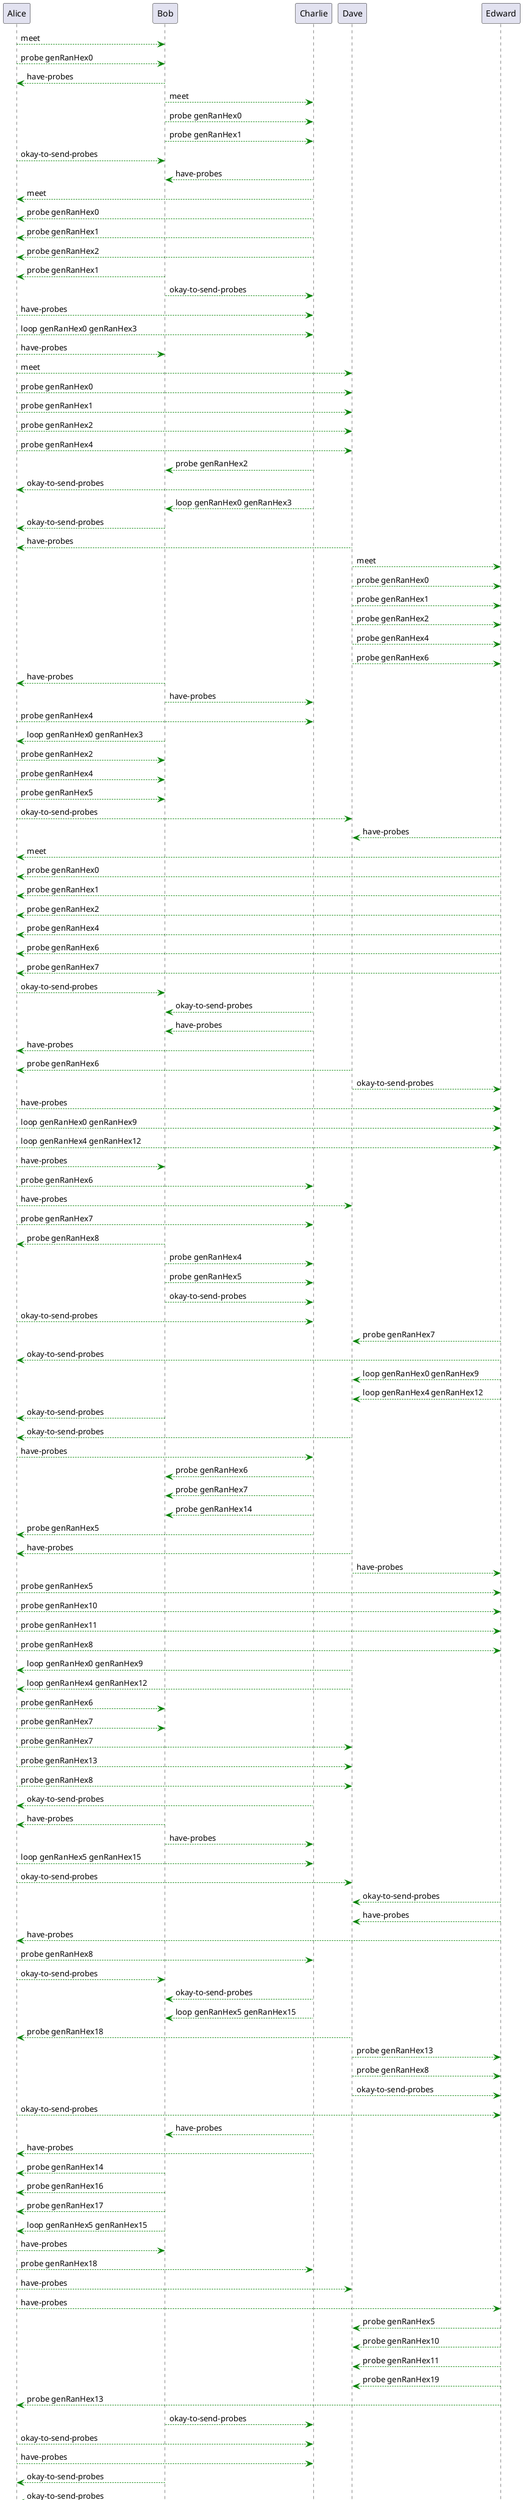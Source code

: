 @startuml
Alice -[#green]-> Bob: meet
Alice -[#green]-> Bob: probe genRanHex0
Bob -[#green]-> Alice: have-probes
Bob -[#green]-> Charlie: meet
Bob -[#green]-> Charlie: probe genRanHex0
Bob -[#green]-> Charlie: probe genRanHex1
Alice -[#green]-> Bob: okay-to-send-probes
Charlie -[#green]-> Bob: have-probes
Charlie -[#green]-> Alice: meet
Charlie -[#green]-> Alice: probe genRanHex0
Charlie -[#green]-> Alice: probe genRanHex1
Charlie -[#green]-> Alice: probe genRanHex2
Bob -[#green]-> Alice: probe genRanHex1
Bob -[#green]-> Charlie: okay-to-send-probes
Alice -[#green]-> Charlie: have-probes
Alice -[#green]-> Charlie: loop genRanHex0 genRanHex3
Alice -[#green]-> Bob: have-probes
Alice -[#green]-> Dave: meet
Alice -[#green]-> Dave: probe genRanHex0
Alice -[#green]-> Dave: probe genRanHex1
Alice -[#green]-> Dave: probe genRanHex2
Alice -[#green]-> Dave: probe genRanHex4
Charlie -[#green]-> Bob: probe genRanHex2
Charlie -[#green]-> Alice: okay-to-send-probes
Charlie -[#green]-> Bob: loop genRanHex0 genRanHex3
Bob -[#green]-> Alice: okay-to-send-probes
Dave -[#green]-> Alice: have-probes
Dave -[#green]-> Edward: meet
Dave -[#green]-> Edward: probe genRanHex0
Dave -[#green]-> Edward: probe genRanHex1
Dave -[#green]-> Edward: probe genRanHex2
Dave -[#green]-> Edward: probe genRanHex4
Dave -[#green]-> Edward: probe genRanHex6
Bob -[#green]-> Alice: have-probes
Bob -[#green]-> Charlie: have-probes
Alice -[#green]-> Charlie: probe genRanHex4
Bob -[#green]-> Alice: loop genRanHex0 genRanHex3
Alice -[#green]-> Bob: probe genRanHex2
Alice -[#green]-> Bob: probe genRanHex4
Alice -[#green]-> Bob: probe genRanHex5
Alice -[#green]-> Dave: okay-to-send-probes
Edward -[#green]-> Dave: have-probes
Edward -[#green]-> Alice: meet
Edward -[#green]-> Alice: probe genRanHex0
Edward -[#green]-> Alice: probe genRanHex1
Edward -[#green]-> Alice: probe genRanHex2
Edward -[#green]-> Alice: probe genRanHex4
Edward -[#green]-> Alice: probe genRanHex6
Edward -[#green]-> Alice: probe genRanHex7
Alice -[#green]-> Bob: okay-to-send-probes
Charlie -[#green]-> Bob: okay-to-send-probes
Charlie -[#green]-> Bob: have-probes
Charlie -[#green]-> Alice: have-probes
Dave -[#green]-> Alice: probe genRanHex6
Dave -[#green]-> Edward: okay-to-send-probes
Alice -[#green]-> Edward: have-probes
Alice -[#green]-> Edward: loop genRanHex0 genRanHex9
Alice -[#green]-> Edward: loop genRanHex4 genRanHex12
Alice -[#green]-> Bob: have-probes
Alice -[#green]-> Charlie: probe genRanHex6
Alice -[#green]-> Dave: have-probes
Alice -[#green]-> Charlie: probe genRanHex7
Bob -[#green]-> Alice: probe genRanHex8
Bob -[#green]-> Charlie: probe genRanHex4
Bob -[#green]-> Charlie: probe genRanHex5
Bob -[#green]-> Charlie: okay-to-send-probes
Alice -[#green]-> Charlie: okay-to-send-probes
Edward -[#green]-> Dave: probe genRanHex7
Edward -[#green]-> Alice: okay-to-send-probes
Edward -[#green]-> Dave: loop genRanHex0 genRanHex9
Edward -[#green]-> Dave: loop genRanHex4 genRanHex12
Bob -[#green]-> Alice: okay-to-send-probes
Dave -[#green]-> Alice: okay-to-send-probes
Alice -[#green]-> Charlie: have-probes
Charlie -[#green]-> Bob: probe genRanHex6
Charlie -[#green]-> Bob: probe genRanHex7
Charlie -[#green]-> Bob: probe genRanHex14
Charlie -[#green]-> Alice: probe genRanHex5
Dave -[#green]-> Alice: have-probes
Dave -[#green]-> Edward: have-probes
Alice -[#green]-> Edward: probe genRanHex5
Alice -[#green]-> Edward: probe genRanHex10
Alice -[#green]-> Edward: probe genRanHex11
Alice -[#green]-> Edward: probe genRanHex8
Dave -[#green]-> Alice: loop genRanHex0 genRanHex9
Dave -[#green]-> Alice: loop genRanHex4 genRanHex12
Alice -[#green]-> Bob: probe genRanHex6
Alice -[#green]-> Bob: probe genRanHex7
Alice -[#green]-> Dave: probe genRanHex7
Alice -[#green]-> Dave: probe genRanHex13
Alice -[#green]-> Dave: probe genRanHex8
Charlie -[#green]-> Alice: okay-to-send-probes
Bob -[#green]-> Alice: have-probes
Bob -[#green]-> Charlie: have-probes
Alice -[#green]-> Charlie: loop genRanHex5 genRanHex15
Alice -[#green]-> Dave: okay-to-send-probes
Edward -[#green]-> Dave: okay-to-send-probes
Edward -[#green]-> Dave: have-probes
Edward -[#green]-> Alice: have-probes
Alice -[#green]-> Charlie: probe genRanHex8
Alice -[#green]-> Bob: okay-to-send-probes
Charlie -[#green]-> Bob: okay-to-send-probes
Charlie -[#green]-> Bob: loop genRanHex5 genRanHex15
Dave -[#green]-> Alice: probe genRanHex18
Dave -[#green]-> Edward: probe genRanHex13
Dave -[#green]-> Edward: probe genRanHex8
Dave -[#green]-> Edward: okay-to-send-probes
Alice -[#green]-> Edward: okay-to-send-probes
Charlie -[#green]-> Bob: have-probes
Charlie -[#green]-> Alice: have-probes
Bob -[#green]-> Alice: probe genRanHex14
Bob -[#green]-> Alice: probe genRanHex16
Bob -[#green]-> Alice: probe genRanHex17
Bob -[#green]-> Alice: loop genRanHex5 genRanHex15
Alice -[#green]-> Bob: have-probes
Alice -[#green]-> Charlie: probe genRanHex18
Alice -[#green]-> Dave: have-probes
Alice -[#green]-> Edward: have-probes
Edward -[#green]-> Dave: probe genRanHex5
Edward -[#green]-> Dave: probe genRanHex10
Edward -[#green]-> Dave: probe genRanHex11
Edward -[#green]-> Dave: probe genRanHex19
Edward -[#green]-> Alice: probe genRanHex13
Bob -[#green]-> Charlie: okay-to-send-probes
Alice -[#green]-> Charlie: okay-to-send-probes
Alice -[#green]-> Charlie: have-probes
Bob -[#green]-> Alice: okay-to-send-probes
Dave -[#green]-> Alice: okay-to-send-probes
Edward -[#green]-> Alice: okay-to-send-probes
Dave -[#green]-> Alice: have-probes
Dave -[#green]-> Edward: have-probes
Alice -[#green]-> Edward: loop genRanHex13 genRanHex20
Charlie -[#green]-> Bob: probe genRanHex8
Charlie -[#green]-> Bob: probe genRanHex18
Charlie -[#green]-> Alice: okay-to-send-probes
Alice -[#green]-> Bob: probe genRanHex18
Alice -[#green]-> Dave: probe genRanHex14
Alice -[#green]-> Dave: probe genRanHex16
Alice -[#green]-> Dave: probe genRanHex17
Alice -[#green]-> Edward: probe genRanHex18
Alice -[#green]-> Edward: probe genRanHex14
Alice -[#green]-> Edward: probe genRanHex16
Alice -[#green]-> Edward: probe genRanHex17
Alice -[#green]-> Dave: okay-to-send-probes
Edward -[#green]-> Dave: okay-to-send-probes
Edward -[#green]-> Dave: loop genRanHex13 genRanHex20
Bob -[#green]-> Charlie: loop genRanHex8 genRanHex21
Bob -[#green]-> Alice: have-probes
Bob -[#green]-> Charlie: have-probes
Alice -[#green]-> Charlie: probe genRanHex14
Alice -[#green]-> Charlie: probe genRanHex16
Alice -[#green]-> Charlie: probe genRanHex17
Edward -[#green]-> Dave: have-probes
Edward -[#green]-> Alice: have-probes
Dave -[#green]-> Alice: probe genRanHex5
Dave -[#green]-> Alice: probe genRanHex10
Dave -[#green]-> Alice: probe genRanHex11
Dave -[#green]-> Alice: probe genRanHex19
Dave -[#green]-> Edward: probe genRanHex14
Dave -[#green]-> Edward: probe genRanHex16
Dave -[#green]-> Edward: probe genRanHex17
Dave -[#green]-> Alice: loop genRanHex13 genRanHex20
Charlie -[#green]-> Alice: loop genRanHex8 genRanHex21
Alice -[#green]-> Bob: okay-to-send-probes
Charlie -[#green]-> Bob: okay-to-send-probes
Charlie -[#green]-> Alice: loop genRanHex14 genRanHex23
Charlie -[#green]-> Bob: have-probes
Charlie -[#green]-> Alice: have-probes
Dave -[#green]-> Edward: okay-to-send-probes
Alice -[#green]-> Edward: okay-to-send-probes
Alice -[#green]-> Dave: loop genRanHex5 genRanHex24
Alice -[#green]-> Dave: loop genRanHex10 genRanHex25
Alice -[#green]-> Dave: loop genRanHex11 genRanHex26
Alice -[#green]-> Bob: have-probes
Alice -[#green]-> Charlie: probe genRanHex19
Alice -[#green]-> Dave: have-probes
Alice -[#green]-> Edward: have-probes
Alice -[#green]-> Bob: loop genRanHex8 genRanHex21
Bob -[#green]-> Alice: probe genRanHex22
Alice -[#green]-> Bob: loop genRanHex14 genRanHex23
Bob -[#green]-> Charlie: okay-to-send-probes
Alice -[#green]-> Charlie: okay-to-send-probes
Edward -[#green]-> Dave: probe genRanHex18
Edward -[#green]-> Dave: probe genRanHex27
Edward -[#green]-> Dave: probe genRanHex28
Edward -[#green]-> Dave: probe genRanHex29
Dave -[#green]-> Edward: loop genRanHex5 genRanHex24
Dave -[#green]-> Edward: loop genRanHex10 genRanHex25
Dave -[#green]-> Edward: loop genRanHex11 genRanHex26
Bob -[#green]-> Alice: okay-to-send-probes
Dave -[#green]-> Alice: okay-to-send-probes
Edward -[#green]-> Alice: okay-to-send-probes
Alice -[#green]-> Charlie: have-probes
Bob -[#green]-> Charlie: loop genRanHex14 genRanHex23
Charlie -[#green]-> Bob: probe genRanHex16
Charlie -[#green]-> Bob: probe genRanHex17
Charlie -[#green]-> Bob: probe genRanHex19
Dave -[#green]-> Edward: loop genRanHex18 genRanHex30
Dave -[#green]-> Alice: have-probes
Dave -[#green]-> Edward: have-probes
Edward -[#green]-> Alice: loop genRanHex5 genRanHex24
Edward -[#green]-> Alice: loop genRanHex10 genRanHex25
Edward -[#green]-> Alice: loop genRanHex11 genRanHex26
Alice -[#green]-> Bob: probe genRanHex19
Alice -[#green]-> Dave: probe genRanHex22
Alice -[#green]-> Edward: probe genRanHex19
Alice -[#green]-> Edward: probe genRanHex22
Charlie -[#green]-> Alice: okay-to-send-probes
Bob -[#green]-> Charlie: loop genRanHex16 genRanHex31
Bob -[#green]-> Charlie: loop genRanHex17 genRanHex32
Bob -[#green]-> Alice: have-probes
Bob -[#green]-> Charlie: have-probes
Edward -[#green]-> Alice: loop genRanHex18 genRanHex30
Alice -[#green]-> Dave: okay-to-send-probes
Edward -[#green]-> Dave: okay-to-send-probes
Edward -[#green]-> Alice: loop genRanHex19 genRanHex34
Edward -[#green]-> Dave: have-probes
Edward -[#green]-> Alice: have-probes
Alice -[#green]-> Charlie: probe genRanHex22
Charlie -[#green]-> Alice: loop genRanHex16 genRanHex31
Charlie -[#green]-> Alice: loop genRanHex17 genRanHex32
Alice -[#green]-> Bob: okay-to-send-probes
Charlie -[#green]-> Bob: okay-to-send-probes
Alice -[#green]-> Dave: loop genRanHex18 genRanHex30
Dave -[#green]-> Alice: probe genRanHex27
Dave -[#green]-> Alice: probe genRanHex28
Dave -[#green]-> Alice: probe genRanHex29
Dave -[#green]-> Edward: probe genRanHex22
Alice -[#green]-> Dave: loop genRanHex19 genRanHex34
Dave -[#green]-> Edward: okay-to-send-probes
Alice -[#green]-> Edward: okay-to-send-probes
Charlie -[#green]-> Bob: have-probes
Charlie -[#green]-> Alice: have-probes
Alice -[#green]-> Bob: loop genRanHex16 genRanHex31
Alice -[#green]-> Bob: loop genRanHex17 genRanHex32
Bob -[#green]-> Alice: probe genRanHex33
Alice -[#green]-> Bob: have-probes
Alice -[#green]-> Charlie: probe genRanHex27
Alice -[#green]-> Dave: have-probes
Alice -[#green]-> Edward: have-probes
Alice -[#green]-> Charlie: probe genRanHex28
Alice -[#green]-> Charlie: probe genRanHex29
Dave -[#green]-> Edward: loop genRanHex19 genRanHex34
Edward -[#green]-> Dave: probe genRanHex35
Bob -[#green]-> Charlie: okay-to-send-probes
Alice -[#green]-> Charlie: okay-to-send-probes
Alice -[#green]-> Charlie: have-probes
Bob -[#green]-> Alice: okay-to-send-probes
Dave -[#green]-> Alice: okay-to-send-probes
Edward -[#green]-> Alice: okay-to-send-probes
Dave -[#green]-> Alice: have-probes
Dave -[#green]-> Edward: have-probes
Charlie -[#green]-> Bob: probe genRanHex22
Charlie -[#green]-> Bob: probe genRanHex27
Charlie -[#green]-> Bob: probe genRanHex28
Charlie -[#green]-> Bob: probe genRanHex29
Charlie -[#green]-> Alice: okay-to-send-probes
Alice -[#green]-> Bob: probe genRanHex27
Alice -[#green]-> Bob: probe genRanHex28
Alice -[#green]-> Bob: probe genRanHex29
Alice -[#green]-> Dave: probe genRanHex33
Alice -[#green]-> Edward: probe genRanHex27
Alice -[#green]-> Edward: probe genRanHex28
Alice -[#green]-> Edward: probe genRanHex29
Alice -[#green]-> Edward: probe genRanHex33
Alice -[#green]-> Dave: okay-to-send-probes
Edward -[#green]-> Dave: okay-to-send-probes
Bob -[#green]-> Charlie: loop genRanHex22 genRanHex36
Bob -[#green]-> Alice: have-probes
Bob -[#green]-> Charlie: have-probes
Alice -[#green]-> Charlie: probe genRanHex33
Edward -[#green]-> Alice: loop genRanHex27 genRanHex40
Edward -[#green]-> Alice: loop genRanHex28 genRanHex41
Edward -[#green]-> Alice: loop genRanHex29 genRanHex42
Edward -[#green]-> Dave: have-probes
Edward -[#green]-> Alice: have-probes
Dave -[#green]-> Alice: probe genRanHex35
Dave -[#green]-> Edward: probe genRanHex33
Charlie -[#green]-> Alice: loop genRanHex22 genRanHex36
Alice -[#green]-> Bob: okay-to-send-probes
Charlie -[#green]-> Bob: okay-to-send-probes
Charlie -[#green]-> Bob: have-probes
Charlie -[#green]-> Alice: have-probes
Alice -[#green]-> Dave: loop genRanHex27 genRanHex40
Alice -[#green]-> Dave: loop genRanHex28 genRanHex41
Alice -[#green]-> Dave: loop genRanHex29 genRanHex42
Dave -[#green]-> Edward: okay-to-send-probes
Alice -[#green]-> Edward: okay-to-send-probes
Alice -[#green]-> Bob: have-probes
Alice -[#green]-> Charlie: probe genRanHex35
Alice -[#green]-> Dave: have-probes
Alice -[#green]-> Edward: have-probes
Alice -[#green]-> Bob: loop genRanHex22 genRanHex36
Bob -[#green]-> Alice: probe genRanHex37
Bob -[#green]-> Alice: probe genRanHex38
Bob -[#green]-> Alice: probe genRanHex39
Bob -[#green]-> Charlie: okay-to-send-probes
Alice -[#green]-> Charlie: okay-to-send-probes
Dave -[#green]-> Edward: loop genRanHex27 genRanHex40
Dave -[#green]-> Edward: loop genRanHex28 genRanHex41
Dave -[#green]-> Edward: loop genRanHex29 genRanHex42
Edward -[#green]-> Dave: probe genRanHex43
Bob -[#green]-> Alice: okay-to-send-probes
Dave -[#green]-> Alice: okay-to-send-probes
Edward -[#green]-> Alice: okay-to-send-probes
Alice -[#green]-> Charlie: have-probes
Charlie -[#green]-> Bob: probe genRanHex33
Charlie -[#green]-> Bob: probe genRanHex35
Dave -[#green]-> Alice: have-probes
Dave -[#green]-> Edward: have-probes
Alice -[#green]-> Bob: probe genRanHex35
Alice -[#green]-> Dave: probe genRanHex37
Alice -[#green]-> Dave: probe genRanHex38
Alice -[#green]-> Dave: probe genRanHex39
Alice -[#green]-> Edward: probe genRanHex35
Alice -[#green]-> Edward: probe genRanHex37
Alice -[#green]-> Edward: probe genRanHex38
Alice -[#green]-> Edward: probe genRanHex39
Charlie -[#green]-> Alice: okay-to-send-probes
Bob -[#green]-> Charlie: loop genRanHex33 genRanHex44
Bob -[#green]-> Alice: have-probes
Bob -[#green]-> Charlie: have-probes
Alice -[#green]-> Dave: okay-to-send-probes
Edward -[#green]-> Dave: okay-to-send-probes
Edward -[#green]-> Alice: loop genRanHex35 genRanHex46
Edward -[#green]-> Dave: have-probes
Edward -[#green]-> Alice: have-probes
Alice -[#green]-> Charlie: probe genRanHex37
Alice -[#green]-> Charlie: probe genRanHex38
Alice -[#green]-> Charlie: probe genRanHex39
Charlie -[#green]-> Alice: loop genRanHex33 genRanHex44
Alice -[#green]-> Bob: okay-to-send-probes
Charlie -[#green]-> Bob: okay-to-send-probes
Dave -[#green]-> Alice: probe genRanHex43
Dave -[#green]-> Edward: probe genRanHex37
Dave -[#green]-> Edward: probe genRanHex38
Dave -[#green]-> Edward: probe genRanHex39
Alice -[#green]-> Dave: loop genRanHex35 genRanHex46
Dave -[#green]-> Edward: okay-to-send-probes
Alice -[#green]-> Edward: okay-to-send-probes
Charlie -[#green]-> Bob: have-probes
Charlie -[#green]-> Alice: have-probes
Alice -[#green]-> Bob: loop genRanHex33 genRanHex44
Bob -[#green]-> Alice: probe genRanHex45
Alice -[#green]-> Bob: have-probes
Alice -[#green]-> Charlie: probe genRanHex43
Alice -[#green]-> Dave: have-probes
Alice -[#green]-> Edward: have-probes
Dave -[#green]-> Edward: loop genRanHex35 genRanHex46
Edward -[#green]-> Dave: probe genRanHex47
Edward -[#green]-> Dave: probe genRanHex48
Edward -[#green]-> Dave: probe genRanHex49
Bob -[#green]-> Charlie: okay-to-send-probes
Alice -[#green]-> Charlie: okay-to-send-probes
Alice -[#green]-> Charlie: have-probes
Bob -[#green]-> Alice: okay-to-send-probes
Dave -[#green]-> Alice: okay-to-send-probes
Edward -[#green]-> Alice: okay-to-send-probes
Dave -[#green]-> Alice: have-probes
Dave -[#green]-> Edward: have-probes
Charlie -[#green]-> Bob: probe genRanHex37
Charlie -[#green]-> Bob: probe genRanHex38
Charlie -[#green]-> Bob: probe genRanHex39
Charlie -[#green]-> Bob: probe genRanHex43
Charlie -[#green]-> Alice: okay-to-send-probes
Alice -[#green]-> Bob: probe genRanHex43
Alice -[#green]-> Dave: probe genRanHex45
Alice -[#green]-> Edward: probe genRanHex43
Alice -[#green]-> Edward: probe genRanHex45
Alice -[#green]-> Dave: okay-to-send-probes
Edward -[#green]-> Dave: okay-to-send-probes
Bob -[#green]-> Charlie: loop genRanHex37 genRanHex50
Bob -[#green]-> Charlie: loop genRanHex38 genRanHex51
Bob -[#green]-> Charlie: loop genRanHex39 genRanHex52
Bob -[#green]-> Alice: have-probes
Bob -[#green]-> Charlie: have-probes
Alice -[#green]-> Charlie: probe genRanHex45
Edward -[#green]-> Alice: loop genRanHex43 genRanHex54
Edward -[#green]-> Dave: have-probes
Edward -[#green]-> Alice: have-probes
Dave -[#green]-> Alice: probe genRanHex47
Dave -[#green]-> Alice: probe genRanHex48
Dave -[#green]-> Alice: probe genRanHex49
Dave -[#green]-> Edward: probe genRanHex45
Charlie -[#green]-> Alice: loop genRanHex37 genRanHex50
Charlie -[#green]-> Alice: loop genRanHex38 genRanHex51
Charlie -[#green]-> Alice: loop genRanHex39 genRanHex52
Alice -[#green]-> Bob: okay-to-send-probes
Charlie -[#green]-> Bob: okay-to-send-probes
Charlie -[#green]-> Bob: have-probes
Charlie -[#green]-> Alice: have-probes
Alice -[#green]-> Dave: loop genRanHex43 genRanHex54
Dave -[#green]-> Edward: okay-to-send-probes
Alice -[#green]-> Edward: okay-to-send-probes
Alice -[#green]-> Bob: have-probes
Alice -[#green]-> Charlie: probe genRanHex47
Alice -[#green]-> Dave: have-probes
Alice -[#green]-> Edward: have-probes
Alice -[#green]-> Charlie: probe genRanHex48
Alice -[#green]-> Charlie: probe genRanHex49
Alice -[#green]-> Bob: loop genRanHex37 genRanHex50
Alice -[#green]-> Bob: loop genRanHex38 genRanHex51
Alice -[#green]-> Bob: loop genRanHex39 genRanHex52
Bob -[#green]-> Alice: probe genRanHex53
Bob -[#green]-> Charlie: okay-to-send-probes
Alice -[#green]-> Charlie: okay-to-send-probes
Dave -[#green]-> Edward: loop genRanHex43 genRanHex54
Edward -[#green]-> Dave: probe genRanHex55
Bob -[#green]-> Alice: okay-to-send-probes
Dave -[#green]-> Alice: okay-to-send-probes
Edward -[#green]-> Alice: okay-to-send-probes
Alice -[#green]-> Charlie: have-probes
Charlie -[#green]-> Bob: probe genRanHex45
Charlie -[#green]-> Bob: probe genRanHex47
Charlie -[#green]-> Bob: probe genRanHex48
Charlie -[#green]-> Bob: probe genRanHex49
Dave -[#green]-> Alice: have-probes
Dave -[#green]-> Edward: have-probes
Alice -[#green]-> Bob: probe genRanHex47
Alice -[#green]-> Bob: probe genRanHex48
Alice -[#green]-> Bob: probe genRanHex49
Alice -[#green]-> Dave: probe genRanHex53
Alice -[#green]-> Edward: probe genRanHex47
Alice -[#green]-> Edward: probe genRanHex48
Alice -[#green]-> Edward: probe genRanHex49
Alice -[#green]-> Edward: probe genRanHex53
Charlie -[#green]-> Alice: okay-to-send-probes
Bob -[#green]-> Charlie: loop genRanHex45 genRanHex56
Bob -[#green]-> Alice: have-probes
Bob -[#green]-> Charlie: have-probes
Alice -[#green]-> Dave: okay-to-send-probes
Edward -[#green]-> Dave: okay-to-send-probes
Edward -[#green]-> Alice: loop genRanHex47 genRanHex60
Edward -[#green]-> Alice: loop genRanHex48 genRanHex61
Edward -[#green]-> Alice: loop genRanHex49 genRanHex62
Edward -[#green]-> Dave: have-probes
Edward -[#green]-> Alice: have-probes
Alice -[#green]-> Charlie: probe genRanHex53
Charlie -[#green]-> Alice: loop genRanHex45 genRanHex56
Alice -[#green]-> Bob: okay-to-send-probes
Charlie -[#green]-> Bob: okay-to-send-probes
Dave -[#green]-> Alice: probe genRanHex55
Dave -[#green]-> Edward: probe genRanHex53
Alice -[#green]-> Dave: loop genRanHex47 genRanHex60
Alice -[#green]-> Dave: loop genRanHex48 genRanHex61
Alice -[#green]-> Dave: loop genRanHex49 genRanHex62
Dave -[#green]-> Edward: okay-to-send-probes
Alice -[#green]-> Edward: okay-to-send-probes
Charlie -[#green]-> Bob: have-probes
Charlie -[#green]-> Alice: have-probes
Alice -[#green]-> Bob: loop genRanHex45 genRanHex56
Bob -[#green]-> Alice: probe genRanHex57
Bob -[#green]-> Alice: probe genRanHex58
Bob -[#green]-> Alice: probe genRanHex59
Alice -[#green]-> Bob: have-probes
Alice -[#green]-> Charlie: probe genRanHex55
Alice -[#green]-> Dave: have-probes
Alice -[#green]-> Edward: have-probes
Dave -[#green]-> Edward: loop genRanHex47 genRanHex60
Dave -[#green]-> Edward: loop genRanHex48 genRanHex61
Dave -[#green]-> Edward: loop genRanHex49 genRanHex62
Edward -[#green]-> Dave: probe genRanHex63
Bob -[#green]-> Charlie: okay-to-send-probes
Alice -[#green]-> Charlie: okay-to-send-probes
Alice -[#green]-> Charlie: have-probes
Bob -[#green]-> Alice: okay-to-send-probes
Dave -[#green]-> Alice: okay-to-send-probes
Edward -[#green]-> Alice: okay-to-send-probes
Dave -[#green]-> Alice: have-probes
Dave -[#green]-> Edward: have-probes
Charlie -[#green]-> Bob: probe genRanHex53
Charlie -[#green]-> Bob: probe genRanHex55
Charlie -[#green]-> Alice: okay-to-send-probes
Alice -[#green]-> Bob: probe genRanHex55
Alice -[#green]-> Dave: probe genRanHex57
Alice -[#green]-> Dave: probe genRanHex58
Alice -[#green]-> Dave: probe genRanHex59
Alice -[#green]-> Edward: probe genRanHex55
Alice -[#green]-> Edward: probe genRanHex57
Alice -[#green]-> Edward: probe genRanHex58
Alice -[#green]-> Edward: probe genRanHex59
Alice -[#green]-> Dave: okay-to-send-probes
Edward -[#green]-> Dave: okay-to-send-probes
Bob -[#green]-> Charlie: loop genRanHex53 genRanHex64
Bob -[#green]-> Alice: have-probes
Bob -[#green]-> Charlie: have-probes
Alice -[#green]-> Charlie: probe genRanHex57
Alice -[#green]-> Charlie: probe genRanHex58
Alice -[#green]-> Charlie: probe genRanHex59
Edward -[#green]-> Alice: loop genRanHex55 genRanHex66
Edward -[#green]-> Dave: have-probes
Edward -[#green]-> Alice: have-probes
Dave -[#green]-> Alice: probe genRanHex63
Dave -[#green]-> Edward: probe genRanHex57
Dave -[#green]-> Edward: probe genRanHex58
Dave -[#green]-> Edward: probe genRanHex59
Charlie -[#green]-> Alice: loop genRanHex53 genRanHex64
Alice -[#green]-> Bob: okay-to-send-probes
Charlie -[#green]-> Bob: okay-to-send-probes
Charlie -[#green]-> Bob: have-probes
Charlie -[#green]-> Alice: have-probes
Alice -[#green]-> Dave: loop genRanHex55 genRanHex66
Dave -[#green]-> Edward: okay-to-send-probes
Alice -[#green]-> Edward: okay-to-send-probes
Alice -[#green]-> Bob: have-probes
Alice -[#green]-> Charlie: probe genRanHex63
Alice -[#green]-> Dave: have-probes
Alice -[#green]-> Edward: have-probes
Alice -[#green]-> Bob: loop genRanHex53 genRanHex64
Bob -[#green]-> Alice: probe genRanHex65
Bob -[#green]-> Charlie: okay-to-send-probes
Alice -[#green]-> Charlie: okay-to-send-probes
Dave -[#green]-> Edward: loop genRanHex55 genRanHex66
Edward -[#green]-> Dave: probe genRanHex67
Edward -[#green]-> Dave: probe genRanHex68
Edward -[#green]-> Dave: probe genRanHex69
Bob -[#green]-> Alice: okay-to-send-probes
Dave -[#green]-> Alice: okay-to-send-probes
Edward -[#green]-> Alice: okay-to-send-probes
Alice -[#green]-> Charlie: have-probes
Charlie -[#green]-> Bob: probe genRanHex57
Charlie -[#green]-> Bob: probe genRanHex58
Charlie -[#green]-> Bob: probe genRanHex59
Charlie -[#green]-> Bob: probe genRanHex63
Dave -[#green]-> Alice: have-probes
Dave -[#green]-> Edward: have-probes
Alice -[#green]-> Bob: probe genRanHex63
Alice -[#green]-> Dave: probe genRanHex65
Alice -[#green]-> Edward: probe genRanHex63
Alice -[#green]-> Edward: probe genRanHex65
Charlie -[#green]-> Alice: okay-to-send-probes
Bob -[#green]-> Charlie: loop genRanHex57 genRanHex70
Bob -[#green]-> Charlie: loop genRanHex58 genRanHex71
Bob -[#green]-> Charlie: loop genRanHex59 genRanHex72
Bob -[#green]-> Alice: have-probes
Bob -[#green]-> Charlie: have-probes
Alice -[#green]-> Dave: okay-to-send-probes
Edward -[#green]-> Dave: okay-to-send-probes
Edward -[#green]-> Alice: loop genRanHex63 genRanHex74
Edward -[#green]-> Dave: have-probes
Edward -[#green]-> Alice: have-probes
Alice -[#green]-> Charlie: probe genRanHex65
Charlie -[#green]-> Alice: loop genRanHex57 genRanHex70
Charlie -[#green]-> Alice: loop genRanHex58 genRanHex71
Charlie -[#green]-> Alice: loop genRanHex59 genRanHex72
Alice -[#green]-> Bob: okay-to-send-probes
Charlie -[#green]-> Bob: okay-to-send-probes
Dave -[#green]-> Alice: probe genRanHex67
Dave -[#green]-> Alice: probe genRanHex68
Dave -[#green]-> Alice: probe genRanHex69
Dave -[#green]-> Edward: probe genRanHex65
Alice -[#green]-> Dave: loop genRanHex63 genRanHex74
Dave -[#green]-> Edward: okay-to-send-probes
Alice -[#green]-> Edward: okay-to-send-probes
Charlie -[#green]-> Bob: have-probes
Charlie -[#green]-> Alice: have-probes
Alice -[#green]-> Bob: loop genRanHex57 genRanHex70
Alice -[#green]-> Bob: loop genRanHex58 genRanHex71
Alice -[#green]-> Bob: loop genRanHex59 genRanHex72
Bob -[#green]-> Alice: probe genRanHex73
Alice -[#green]-> Bob: have-probes
Alice -[#green]-> Charlie: probe genRanHex67
Alice -[#green]-> Dave: have-probes
Alice -[#green]-> Edward: have-probes
Alice -[#green]-> Charlie: probe genRanHex68
Alice -[#green]-> Charlie: probe genRanHex69
Dave -[#green]-> Edward: loop genRanHex63 genRanHex74
Edward -[#green]-> Dave: probe genRanHex75
Bob -[#green]-> Charlie: okay-to-send-probes
Alice -[#green]-> Charlie: okay-to-send-probes
Alice -[#green]-> Charlie: have-probes
Bob -[#green]-> Alice: okay-to-send-probes
Dave -[#green]-> Alice: okay-to-send-probes
Edward -[#green]-> Alice: okay-to-send-probes
Dave -[#green]-> Alice: have-probes
Dave -[#green]-> Edward: have-probes
Charlie -[#green]-> Bob: probe genRanHex65
Charlie -[#green]-> Bob: probe genRanHex67
Charlie -[#green]-> Bob: probe genRanHex68
Charlie -[#green]-> Bob: probe genRanHex69
Charlie -[#green]-> Alice: okay-to-send-probes
Alice -[#green]-> Bob: probe genRanHex67
Alice -[#green]-> Bob: probe genRanHex68
Alice -[#green]-> Bob: probe genRanHex69
Alice -[#green]-> Dave: probe genRanHex73
Alice -[#green]-> Edward: probe genRanHex67
Alice -[#green]-> Edward: probe genRanHex68
Alice -[#green]-> Edward: probe genRanHex69
Alice -[#green]-> Edward: probe genRanHex73
Alice -[#green]-> Dave: okay-to-send-probes
Edward -[#green]-> Dave: okay-to-send-probes
Bob -[#green]-> Charlie: loop genRanHex65 genRanHex76
Bob -[#green]-> Alice: have-probes
Bob -[#green]-> Charlie: have-probes
Alice -[#green]-> Charlie: probe genRanHex73
Edward -[#green]-> Alice: loop genRanHex67 genRanHex80
Edward -[#green]-> Alice: loop genRanHex68 genRanHex81
Edward -[#green]-> Alice: loop genRanHex69 genRanHex82
Edward -[#green]-> Dave: have-probes
Edward -[#green]-> Alice: have-probes
Dave -[#green]-> Alice: probe genRanHex75
Dave -[#green]-> Edward: probe genRanHex73
Charlie -[#green]-> Alice: loop genRanHex65 genRanHex76
Alice -[#green]-> Bob: okay-to-send-probes
Charlie -[#green]-> Bob: okay-to-send-probes
Charlie -[#green]-> Bob: have-probes
Charlie -[#green]-> Alice: have-probes
Alice -[#green]-> Dave: loop genRanHex67 genRanHex80
Alice -[#green]-> Dave: loop genRanHex68 genRanHex81
Alice -[#green]-> Dave: loop genRanHex69 genRanHex82
Dave -[#green]-> Edward: okay-to-send-probes
Alice -[#green]-> Edward: okay-to-send-probes
Alice -[#green]-> Bob: have-probes
Alice -[#green]-> Charlie: probe genRanHex75
Alice -[#green]-> Dave: have-probes
Alice -[#green]-> Edward: have-probes
Alice -[#green]-> Bob: loop genRanHex65 genRanHex76
Bob -[#green]-> Alice: probe genRanHex77
Bob -[#green]-> Alice: probe genRanHex78
Bob -[#green]-> Alice: probe genRanHex79
Bob -[#green]-> Charlie: okay-to-send-probes
Alice -[#green]-> Charlie: okay-to-send-probes
Dave -[#green]-> Edward: loop genRanHex67 genRanHex80
Dave -[#green]-> Edward: loop genRanHex68 genRanHex81
Dave -[#green]-> Edward: loop genRanHex69 genRanHex82
Edward -[#green]-> Dave: probe genRanHex83
Bob -[#green]-> Alice: okay-to-send-probes
Dave -[#green]-> Alice: okay-to-send-probes
Edward -[#green]-> Alice: okay-to-send-probes
Alice -[#green]-> Charlie: have-probes
Charlie -[#green]-> Bob: probe genRanHex73
Charlie -[#green]-> Bob: probe genRanHex75
Dave -[#green]-> Alice: have-probes
Dave -[#green]-> Edward: have-probes
Alice -[#green]-> Bob: probe genRanHex75
Alice -[#green]-> Dave: probe genRanHex77
Alice -[#green]-> Dave: probe genRanHex78
Alice -[#green]-> Dave: probe genRanHex79
Alice -[#green]-> Edward: probe genRanHex75
Alice -[#green]-> Edward: probe genRanHex77
Alice -[#green]-> Edward: probe genRanHex78
Alice -[#green]-> Edward: probe genRanHex79
Charlie -[#green]-> Alice: okay-to-send-probes
Bob -[#green]-> Charlie: loop genRanHex73 genRanHex84
Bob -[#green]-> Alice: have-probes
Bob -[#green]-> Charlie: have-probes
Alice -[#green]-> Dave: okay-to-send-probes
Edward -[#green]-> Dave: okay-to-send-probes
Edward -[#green]-> Alice: loop genRanHex75 genRanHex86
Edward -[#green]-> Dave: have-probes
Edward -[#green]-> Alice: have-probes
Alice -[#green]-> Charlie: probe genRanHex77
Alice -[#green]-> Charlie: probe genRanHex78
Alice -[#green]-> Charlie: probe genRanHex79
Charlie -[#green]-> Alice: loop genRanHex73 genRanHex84
Alice -[#green]-> Bob: okay-to-send-probes
Charlie -[#green]-> Bob: okay-to-send-probes
Dave -[#green]-> Alice: probe genRanHex83
Dave -[#green]-> Edward: probe genRanHex77
Dave -[#green]-> Edward: probe genRanHex78
Dave -[#green]-> Edward: probe genRanHex79
Alice -[#green]-> Dave: loop genRanHex75 genRanHex86
Dave -[#green]-> Edward: okay-to-send-probes
Alice -[#green]-> Edward: okay-to-send-probes
Charlie -[#green]-> Bob: have-probes
Charlie -[#green]-> Alice: have-probes
Alice -[#green]-> Bob: loop genRanHex73 genRanHex84
Bob -[#green]-> Alice: probe genRanHex85
Alice -[#green]-> Bob: have-probes
Alice -[#green]-> Charlie: probe genRanHex83
Alice -[#green]-> Dave: have-probes
Alice -[#green]-> Edward: have-probes
Dave -[#green]-> Edward: loop genRanHex75 genRanHex86
Edward -[#green]-> Dave: probe genRanHex87
Edward -[#green]-> Dave: probe genRanHex88
Edward -[#green]-> Dave: probe genRanHex89
Bob -[#green]-> Charlie: okay-to-send-probes
Alice -[#green]-> Charlie: okay-to-send-probes
Alice -[#green]-> Charlie: have-probes
Bob -[#green]-> Alice: okay-to-send-probes
Dave -[#green]-> Alice: okay-to-send-probes
Edward -[#green]-> Alice: okay-to-send-probes
Dave -[#green]-> Alice: have-probes
Dave -[#green]-> Edward: have-probes
Charlie -[#green]-> Bob: probe genRanHex77
Charlie -[#green]-> Bob: probe genRanHex78
Charlie -[#green]-> Bob: probe genRanHex79
Charlie -[#green]-> Bob: probe genRanHex83
Charlie -[#green]-> Alice: okay-to-send-probes
Alice -[#green]-> Bob: probe genRanHex83
Alice -[#green]-> Dave: probe genRanHex85
Alice -[#green]-> Edward: probe genRanHex83
Alice -[#green]-> Edward: probe genRanHex85
Alice -[#green]-> Dave: okay-to-send-probes
Edward -[#green]-> Dave: okay-to-send-probes
Bob -[#green]-> Charlie: loop genRanHex77 genRanHex90
Bob -[#green]-> Charlie: loop genRanHex78 genRanHex91
Bob -[#green]-> Charlie: loop genRanHex79 genRanHex92
Bob -[#green]-> Alice: have-probes
Bob -[#green]-> Charlie: have-probes
Alice -[#green]-> Charlie: probe genRanHex85
Edward -[#green]-> Alice: loop genRanHex83 genRanHex94
Edward -[#green]-> Dave: have-probes
Edward -[#green]-> Alice: have-probes
Dave -[#green]-> Alice: probe genRanHex87
Dave -[#green]-> Alice: probe genRanHex88
Dave -[#green]-> Alice: probe genRanHex89
Dave -[#green]-> Edward: probe genRanHex85
Charlie -[#green]-> Alice: loop genRanHex77 genRanHex90
Charlie -[#green]-> Alice: loop genRanHex78 genRanHex91
Charlie -[#green]-> Alice: loop genRanHex79 genRanHex92
Alice -[#green]-> Bob: okay-to-send-probes
Charlie -[#green]-> Bob: okay-to-send-probes
Charlie -[#green]-> Bob: have-probes
Charlie -[#green]-> Alice: have-probes
Alice -[#green]-> Dave: loop genRanHex83 genRanHex94
Dave -[#green]-> Edward: okay-to-send-probes
Alice -[#green]-> Edward: okay-to-send-probes
Alice -[#green]-> Bob: have-probes
Alice -[#green]-> Charlie: probe genRanHex87
Alice -[#green]-> Dave: have-probes
Alice -[#green]-> Edward: have-probes
Alice -[#green]-> Charlie: probe genRanHex88
Alice -[#green]-> Charlie: probe genRanHex89
Alice -[#green]-> Bob: loop genRanHex77 genRanHex90
Alice -[#green]-> Bob: loop genRanHex78 genRanHex91
Alice -[#green]-> Bob: loop genRanHex79 genRanHex92
Bob -[#green]-> Alice: probe genRanHex93
Bob -[#green]-> Charlie: okay-to-send-probes
Alice -[#green]-> Charlie: okay-to-send-probes
Dave -[#green]-> Edward: loop genRanHex83 genRanHex94
Edward -[#green]-> Dave: probe genRanHex95
Bob -[#green]-> Alice: okay-to-send-probes
Dave -[#green]-> Alice: okay-to-send-probes
Edward -[#green]-> Alice: okay-to-send-probes
Alice -[#green]-> Charlie: have-probes
Charlie -[#green]-> Bob: probe genRanHex85
Charlie -[#green]-> Bob: probe genRanHex87
Charlie -[#green]-> Bob: probe genRanHex88
Charlie -[#green]-> Bob: probe genRanHex89
Dave -[#green]-> Alice: have-probes
Dave -[#green]-> Edward: have-probes
Alice -[#green]-> Bob: probe genRanHex87
Alice -[#green]-> Bob: probe genRanHex88
Alice -[#green]-> Bob: probe genRanHex89
Alice -[#green]-> Dave: probe genRanHex93
Alice -[#green]-> Edward: probe genRanHex87
Alice -[#green]-> Edward: probe genRanHex88
Alice -[#green]-> Edward: probe genRanHex89
Alice -[#green]-> Edward: probe genRanHex93
Charlie -[#green]-> Alice: okay-to-send-probes
Bob -[#green]-> Charlie: loop genRanHex85 genRanHex96
Bob -[#green]-> Alice: have-probes
Bob -[#green]-> Charlie: have-probes
Alice -[#green]-> Dave: okay-to-send-probes
Edward -[#green]-> Dave: okay-to-send-probes
Edward -[#green]-> Alice: loop genRanHex87 genRanHex100
Edward -[#green]-> Alice: loop genRanHex88 genRanHex101
Edward -[#green]-> Alice: loop genRanHex89 genRanHex102
Edward -[#green]-> Dave: have-probes
Edward -[#green]-> Alice: have-probes
Alice -[#green]-> Charlie: probe genRanHex93
Charlie -[#green]-> Alice: loop genRanHex85 genRanHex96
Alice -[#green]-> Bob: okay-to-send-probes
Charlie -[#green]-> Bob: okay-to-send-probes
Dave -[#green]-> Alice: probe genRanHex95
Dave -[#green]-> Edward: probe genRanHex93
Alice -[#green]-> Dave: loop genRanHex87 genRanHex100
Alice -[#green]-> Dave: loop genRanHex88 genRanHex101
Alice -[#green]-> Dave: loop genRanHex89 genRanHex102
Dave -[#green]-> Edward: okay-to-send-probes
Alice -[#green]-> Edward: okay-to-send-probes
Charlie -[#green]-> Bob: have-probes
Charlie -[#green]-> Alice: have-probes
Alice -[#green]-> Bob: loop genRanHex85 genRanHex96
Bob -[#green]-> Alice: probe genRanHex97
Bob -[#green]-> Alice: probe genRanHex98
Bob -[#green]-> Alice: probe genRanHex99
Alice -[#green]-> Bob: have-probes
Alice -[#green]-> Charlie: probe genRanHex95
Alice -[#green]-> Dave: have-probes
Alice -[#green]-> Edward: have-probes
Dave -[#green]-> Edward: loop genRanHex87 genRanHex100
Dave -[#green]-> Edward: loop genRanHex88 genRanHex101
Dave -[#green]-> Edward: loop genRanHex89 genRanHex102
Edward -[#green]-> Dave: probe genRanHex103
Bob -[#green]-> Charlie: okay-to-send-probes
Alice -[#green]-> Charlie: okay-to-send-probes
Alice -[#green]-> Charlie: have-probes
Bob -[#green]-> Alice: okay-to-send-probes
Dave -[#green]-> Alice: okay-to-send-probes
Edward -[#green]-> Alice: okay-to-send-probes
Dave -[#green]-> Alice: have-probes
Dave -[#green]-> Edward: have-probes
Charlie -[#green]-> Bob: probe genRanHex93
Charlie -[#green]-> Bob: probe genRanHex95
Charlie -[#green]-> Alice: okay-to-send-probes
Alice -[#green]-> Bob: probe genRanHex95
Alice -[#green]-> Dave: probe genRanHex97
Alice -[#green]-> Dave: probe genRanHex98
Alice -[#green]-> Dave: probe genRanHex99
Alice -[#green]-> Edward: probe genRanHex95
Alice -[#green]-> Edward: probe genRanHex97
Alice -[#green]-> Edward: probe genRanHex98
Alice -[#green]-> Edward: probe genRanHex99
Alice -[#green]-> Dave: okay-to-send-probes
Edward -[#green]-> Dave: okay-to-send-probes
Bob -[#green]-> Charlie: loop genRanHex93 genRanHex104
Bob -[#green]-> Alice: have-probes
Bob -[#green]-> Charlie: have-probes
Alice -[#green]-> Charlie: probe genRanHex97
Alice -[#green]-> Charlie: probe genRanHex98
Alice -[#green]-> Charlie: probe genRanHex99
Edward -[#green]-> Alice: loop genRanHex95 genRanHex106
Edward -[#green]-> Dave: have-probes
Edward -[#green]-> Alice: have-probes
Dave -[#green]-> Alice: probe genRanHex103
Dave -[#green]-> Edward: probe genRanHex97
Dave -[#green]-> Edward: probe genRanHex98
Dave -[#green]-> Edward: probe genRanHex99
Charlie -[#green]-> Alice: loop genRanHex93 genRanHex104
Alice -[#green]-> Bob: okay-to-send-probes
Charlie -[#green]-> Bob: okay-to-send-probes
Charlie -[#green]-> Bob: have-probes
Charlie -[#green]-> Alice: have-probes
Alice -[#green]-> Dave: loop genRanHex95 genRanHex106
Dave -[#green]-> Edward: okay-to-send-probes
Alice -[#green]-> Edward: okay-to-send-probes
Alice -[#green]-> Bob: have-probes
Alice -[#green]-> Charlie: probe genRanHex103
Alice -[#green]-> Dave: have-probes
Alice -[#green]-> Edward: have-probes
Alice -[#green]-> Bob: loop genRanHex93 genRanHex104
Bob -[#green]-> Alice: probe genRanHex105
Bob -[#green]-> Charlie: okay-to-send-probes
Alice -[#green]-> Charlie: okay-to-send-probes
Dave -[#green]-> Edward: loop genRanHex95 genRanHex106
Edward -[#green]-> Dave: probe genRanHex107
Edward -[#green]-> Dave: probe genRanHex108
Edward -[#green]-> Dave: probe genRanHex109
Bob -[#green]-> Alice: okay-to-send-probes
Dave -[#green]-> Alice: okay-to-send-probes
Edward -[#green]-> Alice: okay-to-send-probes
Alice -[#green]-> Charlie: have-probes
Charlie -[#green]-> Bob: probe genRanHex97
Charlie -[#green]-> Bob: probe genRanHex98
Charlie -[#green]-> Bob: probe genRanHex99
Charlie -[#green]-> Bob: probe genRanHex103
Dave -[#green]-> Alice: have-probes
Dave -[#green]-> Edward: have-probes
Alice -[#green]-> Bob: probe genRanHex103
Alice -[#green]-> Dave: probe genRanHex105
Alice -[#green]-> Edward: probe genRanHex103
Alice -[#green]-> Edward: probe genRanHex105
Charlie -[#green]-> Alice: okay-to-send-probes
Bob -[#green]-> Charlie: loop genRanHex97 genRanHex110
Bob -[#green]-> Charlie: loop genRanHex98 genRanHex111
Bob -[#green]-> Charlie: loop genRanHex99 genRanHex112
Bob -[#green]-> Alice: have-probes
Bob -[#green]-> Charlie: have-probes
Alice -[#green]-> Dave: okay-to-send-probes
Edward -[#green]-> Dave: okay-to-send-probes
Edward -[#green]-> Alice: loop genRanHex103 genRanHex114
Edward -[#green]-> Dave: have-probes
Edward -[#green]-> Alice: have-probes
Alice -[#green]-> Charlie: probe genRanHex105
Charlie -[#green]-> Alice: loop genRanHex97 genRanHex110
Charlie -[#green]-> Alice: loop genRanHex98 genRanHex111
Charlie -[#green]-> Alice: loop genRanHex99 genRanHex112
Alice -[#green]-> Bob: okay-to-send-probes
Charlie -[#green]-> Bob: okay-to-send-probes
Dave -[#green]-> Alice: probe genRanHex107
Dave -[#green]-> Alice: probe genRanHex108
Dave -[#green]-> Alice: probe genRanHex109
Dave -[#green]-> Edward: probe genRanHex105
Alice -[#green]-> Dave: loop genRanHex103 genRanHex114
Dave -[#green]-> Edward: okay-to-send-probes
Alice -[#green]-> Edward: okay-to-send-probes
Charlie -[#green]-> Bob: have-probes
Charlie -[#green]-> Alice: have-probes
Alice -[#green]-> Bob: loop genRanHex97 genRanHex110
Alice -[#green]-> Bob: loop genRanHex98 genRanHex111
Alice -[#green]-> Bob: loop genRanHex99 genRanHex112
Bob -[#green]-> Alice: probe genRanHex113
Alice -[#green]-> Bob: have-probes
Alice -[#green]-> Charlie: probe genRanHex107
Alice -[#green]-> Dave: have-probes
Alice -[#green]-> Edward: have-probes
Alice -[#green]-> Charlie: probe genRanHex108
Alice -[#green]-> Charlie: probe genRanHex109
Dave -[#green]-> Edward: loop genRanHex103 genRanHex114
Edward -[#green]-> Dave: probe genRanHex115
Bob -[#green]-> Charlie: okay-to-send-probes
Alice -[#green]-> Charlie: okay-to-send-probes
Alice -[#green]-> Charlie: have-probes
Bob -[#green]-> Alice: okay-to-send-probes
Dave -[#green]-> Alice: okay-to-send-probes
Edward -[#green]-> Alice: okay-to-send-probes
Dave -[#green]-> Alice: have-probes
Dave -[#green]-> Edward: have-probes
Charlie -[#green]-> Bob: probe genRanHex105
Charlie -[#green]-> Bob: probe genRanHex107
Charlie -[#green]-> Bob: probe genRanHex108
Charlie -[#green]-> Bob: probe genRanHex109
Charlie -[#green]-> Alice: okay-to-send-probes
Alice -[#green]-> Bob: probe genRanHex107
Alice -[#green]-> Bob: probe genRanHex108
Alice -[#green]-> Bob: probe genRanHex109
Alice -[#green]-> Dave: probe genRanHex113
Alice -[#green]-> Edward: probe genRanHex107
Alice -[#green]-> Edward: probe genRanHex108
Alice -[#green]-> Edward: probe genRanHex109
Alice -[#green]-> Edward: probe genRanHex113
Alice -[#green]-> Dave: okay-to-send-probes
Edward -[#green]-> Dave: okay-to-send-probes
Bob -[#green]-> Charlie: loop genRanHex105 genRanHex116
Bob -[#green]-> Alice: have-probes
Bob -[#green]-> Charlie: have-probes
Alice -[#green]-> Charlie: probe genRanHex113
Edward -[#green]-> Alice: loop genRanHex107 genRanHex120
Edward -[#green]-> Alice: loop genRanHex108 genRanHex121
Edward -[#green]-> Alice: loop genRanHex109 genRanHex122
Edward -[#green]-> Dave: have-probes
Edward -[#green]-> Alice: have-probes
Dave -[#green]-> Alice: probe genRanHex115
Dave -[#green]-> Edward: probe genRanHex113
Charlie -[#green]-> Alice: loop genRanHex105 genRanHex116
Alice -[#green]-> Bob: okay-to-send-probes
Charlie -[#green]-> Bob: okay-to-send-probes
Charlie -[#green]-> Bob: have-probes
Charlie -[#green]-> Alice: have-probes
Alice -[#green]-> Dave: loop genRanHex107 genRanHex120
Alice -[#green]-> Dave: loop genRanHex108 genRanHex121
Alice -[#green]-> Dave: loop genRanHex109 genRanHex122
Dave -[#green]-> Edward: okay-to-send-probes
Alice -[#green]-> Edward: okay-to-send-probes
Alice -[#green]-> Bob: have-probes
Alice -[#green]-> Charlie: probe genRanHex115
Alice -[#green]-> Dave: have-probes
Alice -[#green]-> Edward: have-probes
Alice -[#green]-> Bob: loop genRanHex105 genRanHex116
Bob -[#green]-> Alice: probe genRanHex117
Bob -[#green]-> Alice: probe genRanHex118
Bob -[#green]-> Alice: probe genRanHex119
Bob -[#green]-> Charlie: okay-to-send-probes
Alice -[#green]-> Charlie: okay-to-send-probes
Dave -[#green]-> Edward: loop genRanHex107 genRanHex120
Dave -[#green]-> Edward: loop genRanHex108 genRanHex121
Dave -[#green]-> Edward: loop genRanHex109 genRanHex122
Edward -[#green]-> Dave: probe genRanHex123
Bob -[#green]-> Alice: okay-to-send-probes
Dave -[#green]-> Alice: okay-to-send-probes
Edward -[#green]-> Alice: okay-to-send-probes
Alice -[#green]-> Charlie: have-probes
Charlie -[#green]-> Bob: probe genRanHex113
Charlie -[#green]-> Bob: probe genRanHex115
Dave -[#green]-> Alice: have-probes
Dave -[#green]-> Edward: have-probes
Alice -[#green]-> Bob: probe genRanHex115
Alice -[#green]-> Dave: probe genRanHex117
Alice -[#green]-> Dave: probe genRanHex118
Alice -[#green]-> Dave: probe genRanHex119
Alice -[#green]-> Edward: probe genRanHex115
Alice -[#green]-> Edward: probe genRanHex117
Alice -[#green]-> Edward: probe genRanHex118
Alice -[#green]-> Edward: probe genRanHex119
Charlie -[#green]-> Alice: okay-to-send-probes
Bob -[#green]-> Charlie: loop genRanHex113 genRanHex124
Bob -[#green]-> Alice: have-probes
Bob -[#green]-> Charlie: have-probes
Alice -[#green]-> Dave: okay-to-send-probes
Edward -[#green]-> Dave: okay-to-send-probes
Edward -[#green]-> Alice: loop genRanHex115 genRanHex126
Edward -[#green]-> Dave: have-probes
Edward -[#green]-> Alice: have-probes
Alice -[#green]-> Charlie: probe genRanHex117
Alice -[#green]-> Charlie: probe genRanHex118
Alice -[#green]-> Charlie: probe genRanHex119
Charlie -[#green]-> Alice: loop genRanHex113 genRanHex124
Alice -[#green]-> Bob: okay-to-send-probes
Charlie -[#green]-> Bob: okay-to-send-probes
Dave -[#green]-> Alice: probe genRanHex123
Dave -[#green]-> Edward: probe genRanHex117
Dave -[#green]-> Edward: probe genRanHex118
Dave -[#green]-> Edward: probe genRanHex119
Alice -[#green]-> Dave: loop genRanHex115 genRanHex126
Dave -[#green]-> Edward: okay-to-send-probes
Alice -[#green]-> Edward: okay-to-send-probes
Charlie -[#green]-> Bob: have-probes
Charlie -[#green]-> Alice: have-probes
Alice -[#green]-> Bob: loop genRanHex113 genRanHex124
Bob -[#green]-> Alice: probe genRanHex125
Alice -[#green]-> Bob: have-probes
Alice -[#green]-> Charlie: probe genRanHex123
Alice -[#green]-> Dave: have-probes
Alice -[#green]-> Edward: have-probes
Dave -[#green]-> Edward: loop genRanHex115 genRanHex126
Edward -[#green]-> Dave: probe genRanHex127
Edward -[#green]-> Dave: probe genRanHex128
Edward -[#green]-> Dave: probe genRanHex129
Bob -[#green]-> Charlie: okay-to-send-probes
Alice -[#green]-> Charlie: okay-to-send-probes
Alice -[#green]-> Charlie: have-probes
Bob -[#green]-> Alice: okay-to-send-probes
Dave -[#green]-> Alice: okay-to-send-probes
Edward -[#green]-> Alice: okay-to-send-probes
Dave -[#green]-> Alice: have-probes
Dave -[#green]-> Edward: have-probes
Charlie -[#green]-> Bob: probe genRanHex117
Charlie -[#green]-> Bob: probe genRanHex118
Charlie -[#green]-> Bob: probe genRanHex119
Charlie -[#green]-> Bob: probe genRanHex123
Charlie -[#green]-> Alice: okay-to-send-probes
Alice -[#green]-> Bob: probe genRanHex123
Alice -[#green]-> Dave: probe genRanHex125
Alice -[#green]-> Edward: probe genRanHex123
Alice -[#green]-> Edward: probe genRanHex125
Alice -[#green]-> Dave: okay-to-send-probes
Edward -[#green]-> Dave: okay-to-send-probes
Bob -[#green]-> Charlie: loop genRanHex117 genRanHex130
Bob -[#green]-> Charlie: loop genRanHex118 genRanHex131
Bob -[#green]-> Charlie: loop genRanHex119 genRanHex132
Bob -[#green]-> Alice: have-probes
Bob -[#green]-> Charlie: have-probes
Alice -[#green]-> Charlie: probe genRanHex125
Edward -[#green]-> Alice: loop genRanHex123 genRanHex134
Edward -[#green]-> Dave: have-probes
Edward -[#green]-> Alice: have-probes
Dave -[#green]-> Alice: probe genRanHex127
Dave -[#green]-> Alice: probe genRanHex128
Dave -[#green]-> Alice: probe genRanHex129
Dave -[#green]-> Edward: probe genRanHex125
Charlie -[#green]-> Alice: loop genRanHex117 genRanHex130
Charlie -[#green]-> Alice: loop genRanHex118 genRanHex131
Charlie -[#green]-> Alice: loop genRanHex119 genRanHex132
Alice -[#green]-> Bob: okay-to-send-probes
Charlie -[#green]-> Bob: okay-to-send-probes
Charlie -[#green]-> Bob: have-probes
Charlie -[#green]-> Alice: have-probes
Alice -[#green]-> Dave: loop genRanHex123 genRanHex134
Dave -[#green]-> Edward: okay-to-send-probes
Alice -[#green]-> Edward: okay-to-send-probes
Alice -[#green]-> Bob: have-probes
Alice -[#green]-> Charlie: probe genRanHex127
Alice -[#green]-> Dave: have-probes
Alice -[#green]-> Edward: have-probes
Alice -[#green]-> Charlie: probe genRanHex128
Alice -[#green]-> Charlie: probe genRanHex129
Alice -[#green]-> Bob: loop genRanHex117 genRanHex130
Alice -[#green]-> Bob: loop genRanHex118 genRanHex131
Alice -[#green]-> Bob: loop genRanHex119 genRanHex132
Bob -[#green]-> Alice: probe genRanHex133
Bob -[#green]-> Charlie: okay-to-send-probes
Alice -[#green]-> Charlie: okay-to-send-probes
Dave -[#green]-> Edward: loop genRanHex123 genRanHex134
Edward -[#green]-> Dave: probe genRanHex135
Bob -[#green]-> Alice: okay-to-send-probes
Dave -[#green]-> Alice: okay-to-send-probes
Edward -[#green]-> Alice: okay-to-send-probes
Alice -[#green]-> Charlie: have-probes
Charlie -[#green]-> Bob: probe genRanHex125
Charlie -[#green]-> Bob: probe genRanHex127
Charlie -[#green]-> Bob: probe genRanHex128
Charlie -[#green]-> Bob: probe genRanHex129
Dave -[#green]-> Alice: have-probes
Dave -[#green]-> Edward: have-probes
Alice -[#green]-> Bob: probe genRanHex127
Alice -[#green]-> Bob: probe genRanHex128
Alice -[#green]-> Bob: probe genRanHex129
Alice -[#green]-> Dave: probe genRanHex133
Alice -[#green]-> Edward: probe genRanHex127
Alice -[#green]-> Edward: probe genRanHex128
Alice -[#green]-> Edward: probe genRanHex129
Alice -[#green]-> Edward: probe genRanHex133
Charlie -[#green]-> Alice: okay-to-send-probes
Bob -[#green]-> Charlie: loop genRanHex125 genRanHex136
Bob -[#green]-> Alice: have-probes
Bob -[#green]-> Charlie: have-probes
Alice -[#green]-> Dave: okay-to-send-probes
Edward -[#green]-> Dave: okay-to-send-probes
Edward -[#green]-> Alice: loop genRanHex127 genRanHex140
Edward -[#green]-> Alice: loop genRanHex128 genRanHex141
Edward -[#green]-> Alice: loop genRanHex129 genRanHex142
Edward -[#green]-> Dave: have-probes
Edward -[#green]-> Alice: have-probes
Alice -[#green]-> Charlie: probe genRanHex133
Charlie -[#green]-> Alice: loop genRanHex125 genRanHex136
Alice -[#green]-> Bob: okay-to-send-probes
Charlie -[#green]-> Bob: okay-to-send-probes
Dave -[#green]-> Alice: probe genRanHex135
Dave -[#green]-> Edward: probe genRanHex133
Alice -[#green]-> Dave: loop genRanHex127 genRanHex140
Alice -[#green]-> Dave: loop genRanHex128 genRanHex141
Alice -[#green]-> Dave: loop genRanHex129 genRanHex142
Dave -[#green]-> Edward: okay-to-send-probes
Alice -[#green]-> Edward: okay-to-send-probes
Charlie -[#green]-> Bob: have-probes
Charlie -[#green]-> Alice: have-probes
Alice -[#green]-> Bob: loop genRanHex125 genRanHex136
Bob -[#green]-> Alice: probe genRanHex137
Bob -[#green]-> Alice: probe genRanHex138
Bob -[#green]-> Alice: probe genRanHex139
Alice -[#green]-> Bob: have-probes
Alice -[#green]-> Charlie: probe genRanHex135
Alice -[#green]-> Dave: have-probes
Alice -[#green]-> Edward: have-probes
Dave -[#green]-> Edward: loop genRanHex127 genRanHex140
Dave -[#green]-> Edward: loop genRanHex128 genRanHex141
Dave -[#green]-> Edward: loop genRanHex129 genRanHex142
Edward -[#green]-> Dave: probe genRanHex143
Bob -[#green]-> Charlie: okay-to-send-probes
Alice -[#green]-> Charlie: okay-to-send-probes
Alice -[#green]-> Charlie: have-probes
Bob -[#green]-> Alice: okay-to-send-probes
Dave -[#green]-> Alice: okay-to-send-probes
Edward -[#green]-> Alice: okay-to-send-probes
Dave -[#green]-> Alice: have-probes
Dave -[#green]-> Edward: have-probes
Charlie -[#green]-> Bob: probe genRanHex133
Charlie -[#green]-> Bob: probe genRanHex135
Charlie -[#green]-> Alice: okay-to-send-probes
Alice -[#green]-> Bob: probe genRanHex135
Alice -[#green]-> Dave: probe genRanHex137
Alice -[#green]-> Dave: probe genRanHex138
Alice -[#green]-> Dave: probe genRanHex139
Alice -[#green]-> Edward: probe genRanHex135
Alice -[#green]-> Edward: probe genRanHex137
Alice -[#green]-> Edward: probe genRanHex138
Alice -[#green]-> Edward: probe genRanHex139
Alice -[#green]-> Dave: okay-to-send-probes
Edward -[#green]-> Dave: okay-to-send-probes
Bob -[#green]-> Charlie: loop genRanHex133 genRanHex144
Bob -[#green]-> Alice: have-probes
Bob -[#green]-> Charlie: have-probes
Alice -[#green]-> Charlie: probe genRanHex137
Alice -[#green]-> Charlie: probe genRanHex138
Alice -[#green]-> Charlie: probe genRanHex139
Edward -[#green]-> Alice: loop genRanHex135 genRanHex146
Edward -[#green]-> Dave: have-probes
Edward -[#green]-> Alice: have-probes
Dave -[#green]-> Alice: probe genRanHex143
Dave -[#green]-> Edward: probe genRanHex137
Dave -[#green]-> Edward: probe genRanHex138
Dave -[#green]-> Edward: probe genRanHex139
Charlie -[#green]-> Alice: loop genRanHex133 genRanHex144
Alice -[#green]-> Bob: okay-to-send-probes
Charlie -[#green]-> Bob: okay-to-send-probes
Charlie -[#green]-> Bob: have-probes
Charlie -[#green]-> Alice: have-probes
Alice -[#green]-> Dave: loop genRanHex135 genRanHex146
Dave -[#green]-> Edward: okay-to-send-probes
Alice -[#green]-> Edward: okay-to-send-probes
Alice -[#green]-> Bob: have-probes
Alice -[#green]-> Charlie: probe genRanHex143
Alice -[#green]-> Dave: have-probes
Alice -[#green]-> Edward: have-probes
Alice -[#green]-> Bob: loop genRanHex133 genRanHex144
Bob -[#green]-> Alice: probe genRanHex145
Bob -[#green]-> Charlie: okay-to-send-probes
Alice -[#green]-> Charlie: okay-to-send-probes
Dave -[#green]-> Edward: loop genRanHex135 genRanHex146
Edward -[#green]-> Dave: probe genRanHex147
Edward -[#green]-> Dave: probe genRanHex148
Edward -[#green]-> Dave: probe genRanHex149
Bob -[#green]-> Alice: okay-to-send-probes
Dave -[#green]-> Alice: okay-to-send-probes
Edward -[#green]-> Alice: okay-to-send-probes
Alice -[#green]-> Charlie: have-probes
Charlie -[#green]-> Bob: probe genRanHex137
Charlie -[#green]-> Bob: probe genRanHex138
Charlie -[#green]-> Bob: probe genRanHex139
Charlie -[#green]-> Bob: probe genRanHex143
Dave -[#green]-> Alice: have-probes
Dave -[#green]-> Edward: have-probes
Alice -[#green]-> Bob: probe genRanHex143
Alice -[#green]-> Dave: probe genRanHex145
Alice -[#green]-> Edward: probe genRanHex143
Alice -[#green]-> Edward: probe genRanHex145
Charlie -[#green]-> Alice: okay-to-send-probes
Bob -[#green]-> Charlie: loop genRanHex137 genRanHex150
Bob -[#green]-> Charlie: loop genRanHex138 genRanHex151
Bob -[#green]-> Charlie: loop genRanHex139 genRanHex152
Bob -[#green]-> Alice: have-probes
Bob -[#green]-> Charlie: have-probes
Alice -[#green]-> Dave: okay-to-send-probes
Edward -[#green]-> Dave: okay-to-send-probes
Edward -[#green]-> Alice: loop genRanHex143 genRanHex154
Edward -[#green]-> Dave: have-probes
Edward -[#green]-> Alice: have-probes
Alice -[#green]-> Charlie: probe genRanHex145
Charlie -[#green]-> Alice: loop genRanHex137 genRanHex150
Charlie -[#green]-> Alice: loop genRanHex138 genRanHex151
Charlie -[#green]-> Alice: loop genRanHex139 genRanHex152
Alice -[#green]-> Bob: okay-to-send-probes
Charlie -[#green]-> Bob: okay-to-send-probes
Dave -[#green]-> Alice: probe genRanHex147
Dave -[#green]-> Alice: probe genRanHex148
Dave -[#green]-> Alice: probe genRanHex149
Dave -[#green]-> Edward: probe genRanHex145
Alice -[#green]-> Dave: loop genRanHex143 genRanHex154
Dave -[#green]-> Edward: okay-to-send-probes
Alice -[#green]-> Edward: okay-to-send-probes
Charlie -[#green]-> Bob: have-probes
Charlie -[#green]-> Alice: have-probes
Alice -[#green]-> Bob: loop genRanHex137 genRanHex150
Alice -[#green]-> Bob: loop genRanHex138 genRanHex151
Alice -[#green]-> Bob: loop genRanHex139 genRanHex152
Bob -[#green]-> Alice: probe genRanHex153
Alice -[#green]-> Bob: have-probes
Alice -[#green]-> Charlie: probe genRanHex147
Alice -[#green]-> Dave: have-probes
Alice -[#green]-> Edward: have-probes
Alice -[#green]-> Charlie: probe genRanHex148
Alice -[#green]-> Charlie: probe genRanHex149
Dave -[#green]-> Edward: loop genRanHex143 genRanHex154
Edward -[#green]-> Dave: probe genRanHex155
Bob -[#green]-> Charlie: okay-to-send-probes
Alice -[#green]-> Charlie: okay-to-send-probes
Alice -[#green]-> Charlie: have-probes
Bob -[#green]-> Alice: okay-to-send-probes
Dave -[#green]-> Alice: okay-to-send-probes
Edward -[#green]-> Alice: okay-to-send-probes
Dave -[#green]-> Alice: have-probes
Dave -[#green]-> Edward: have-probes
Charlie -[#green]-> Bob: probe genRanHex145
Charlie -[#green]-> Bob: probe genRanHex147
Charlie -[#green]-> Bob: probe genRanHex148
Charlie -[#green]-> Bob: probe genRanHex149
Charlie -[#green]-> Alice: okay-to-send-probes
Alice -[#green]-> Bob: probe genRanHex147
Alice -[#green]-> Bob: probe genRanHex148
Alice -[#green]-> Bob: probe genRanHex149
Alice -[#green]-> Dave: probe genRanHex153
Alice -[#green]-> Edward: probe genRanHex147
Alice -[#green]-> Edward: probe genRanHex148
Alice -[#green]-> Edward: probe genRanHex149
Alice -[#green]-> Edward: probe genRanHex153
Alice -[#green]-> Dave: okay-to-send-probes
Edward -[#green]-> Dave: okay-to-send-probes
Bob -[#green]-> Charlie: loop genRanHex145 genRanHex156
Bob -[#green]-> Alice: have-probes
Bob -[#green]-> Charlie: have-probes
Alice -[#green]-> Charlie: probe genRanHex153
Edward -[#green]-> Alice: loop genRanHex147 genRanHex160
Edward -[#green]-> Alice: loop genRanHex148 genRanHex161
Edward -[#green]-> Alice: loop genRanHex149 genRanHex162
Edward -[#green]-> Dave: have-probes
Edward -[#green]-> Alice: have-probes
Dave -[#green]-> Alice: probe genRanHex155
Dave -[#green]-> Edward: probe genRanHex153
Charlie -[#green]-> Alice: loop genRanHex145 genRanHex156
Alice -[#green]-> Bob: okay-to-send-probes
Charlie -[#green]-> Bob: okay-to-send-probes
Charlie -[#green]-> Bob: have-probes
Charlie -[#green]-> Alice: have-probes
Alice -[#green]-> Dave: loop genRanHex147 genRanHex160
Alice -[#green]-> Dave: loop genRanHex148 genRanHex161
Alice -[#green]-> Dave: loop genRanHex149 genRanHex162
Dave -[#green]-> Edward: okay-to-send-probes
Alice -[#green]-> Edward: okay-to-send-probes
Alice -[#green]-> Bob: have-probes
Alice -[#green]-> Charlie: probe genRanHex155
Alice -[#green]-> Dave: have-probes
Alice -[#green]-> Edward: have-probes
Alice -[#green]-> Bob: loop genRanHex145 genRanHex156
Bob -[#green]-> Alice: probe genRanHex157
Bob -[#green]-> Alice: probe genRanHex158
Bob -[#green]-> Alice: probe genRanHex159
Bob -[#green]-> Charlie: okay-to-send-probes
Alice -[#green]-> Charlie: okay-to-send-probes
Dave -[#green]-> Edward: loop genRanHex147 genRanHex160
Dave -[#green]-> Edward: loop genRanHex148 genRanHex161
Dave -[#green]-> Edward: loop genRanHex149 genRanHex162
Edward -[#green]-> Dave: probe genRanHex163
Bob -[#green]-> Alice: okay-to-send-probes
Dave -[#green]-> Alice: okay-to-send-probes
Edward -[#green]-> Alice: okay-to-send-probes
@enduml